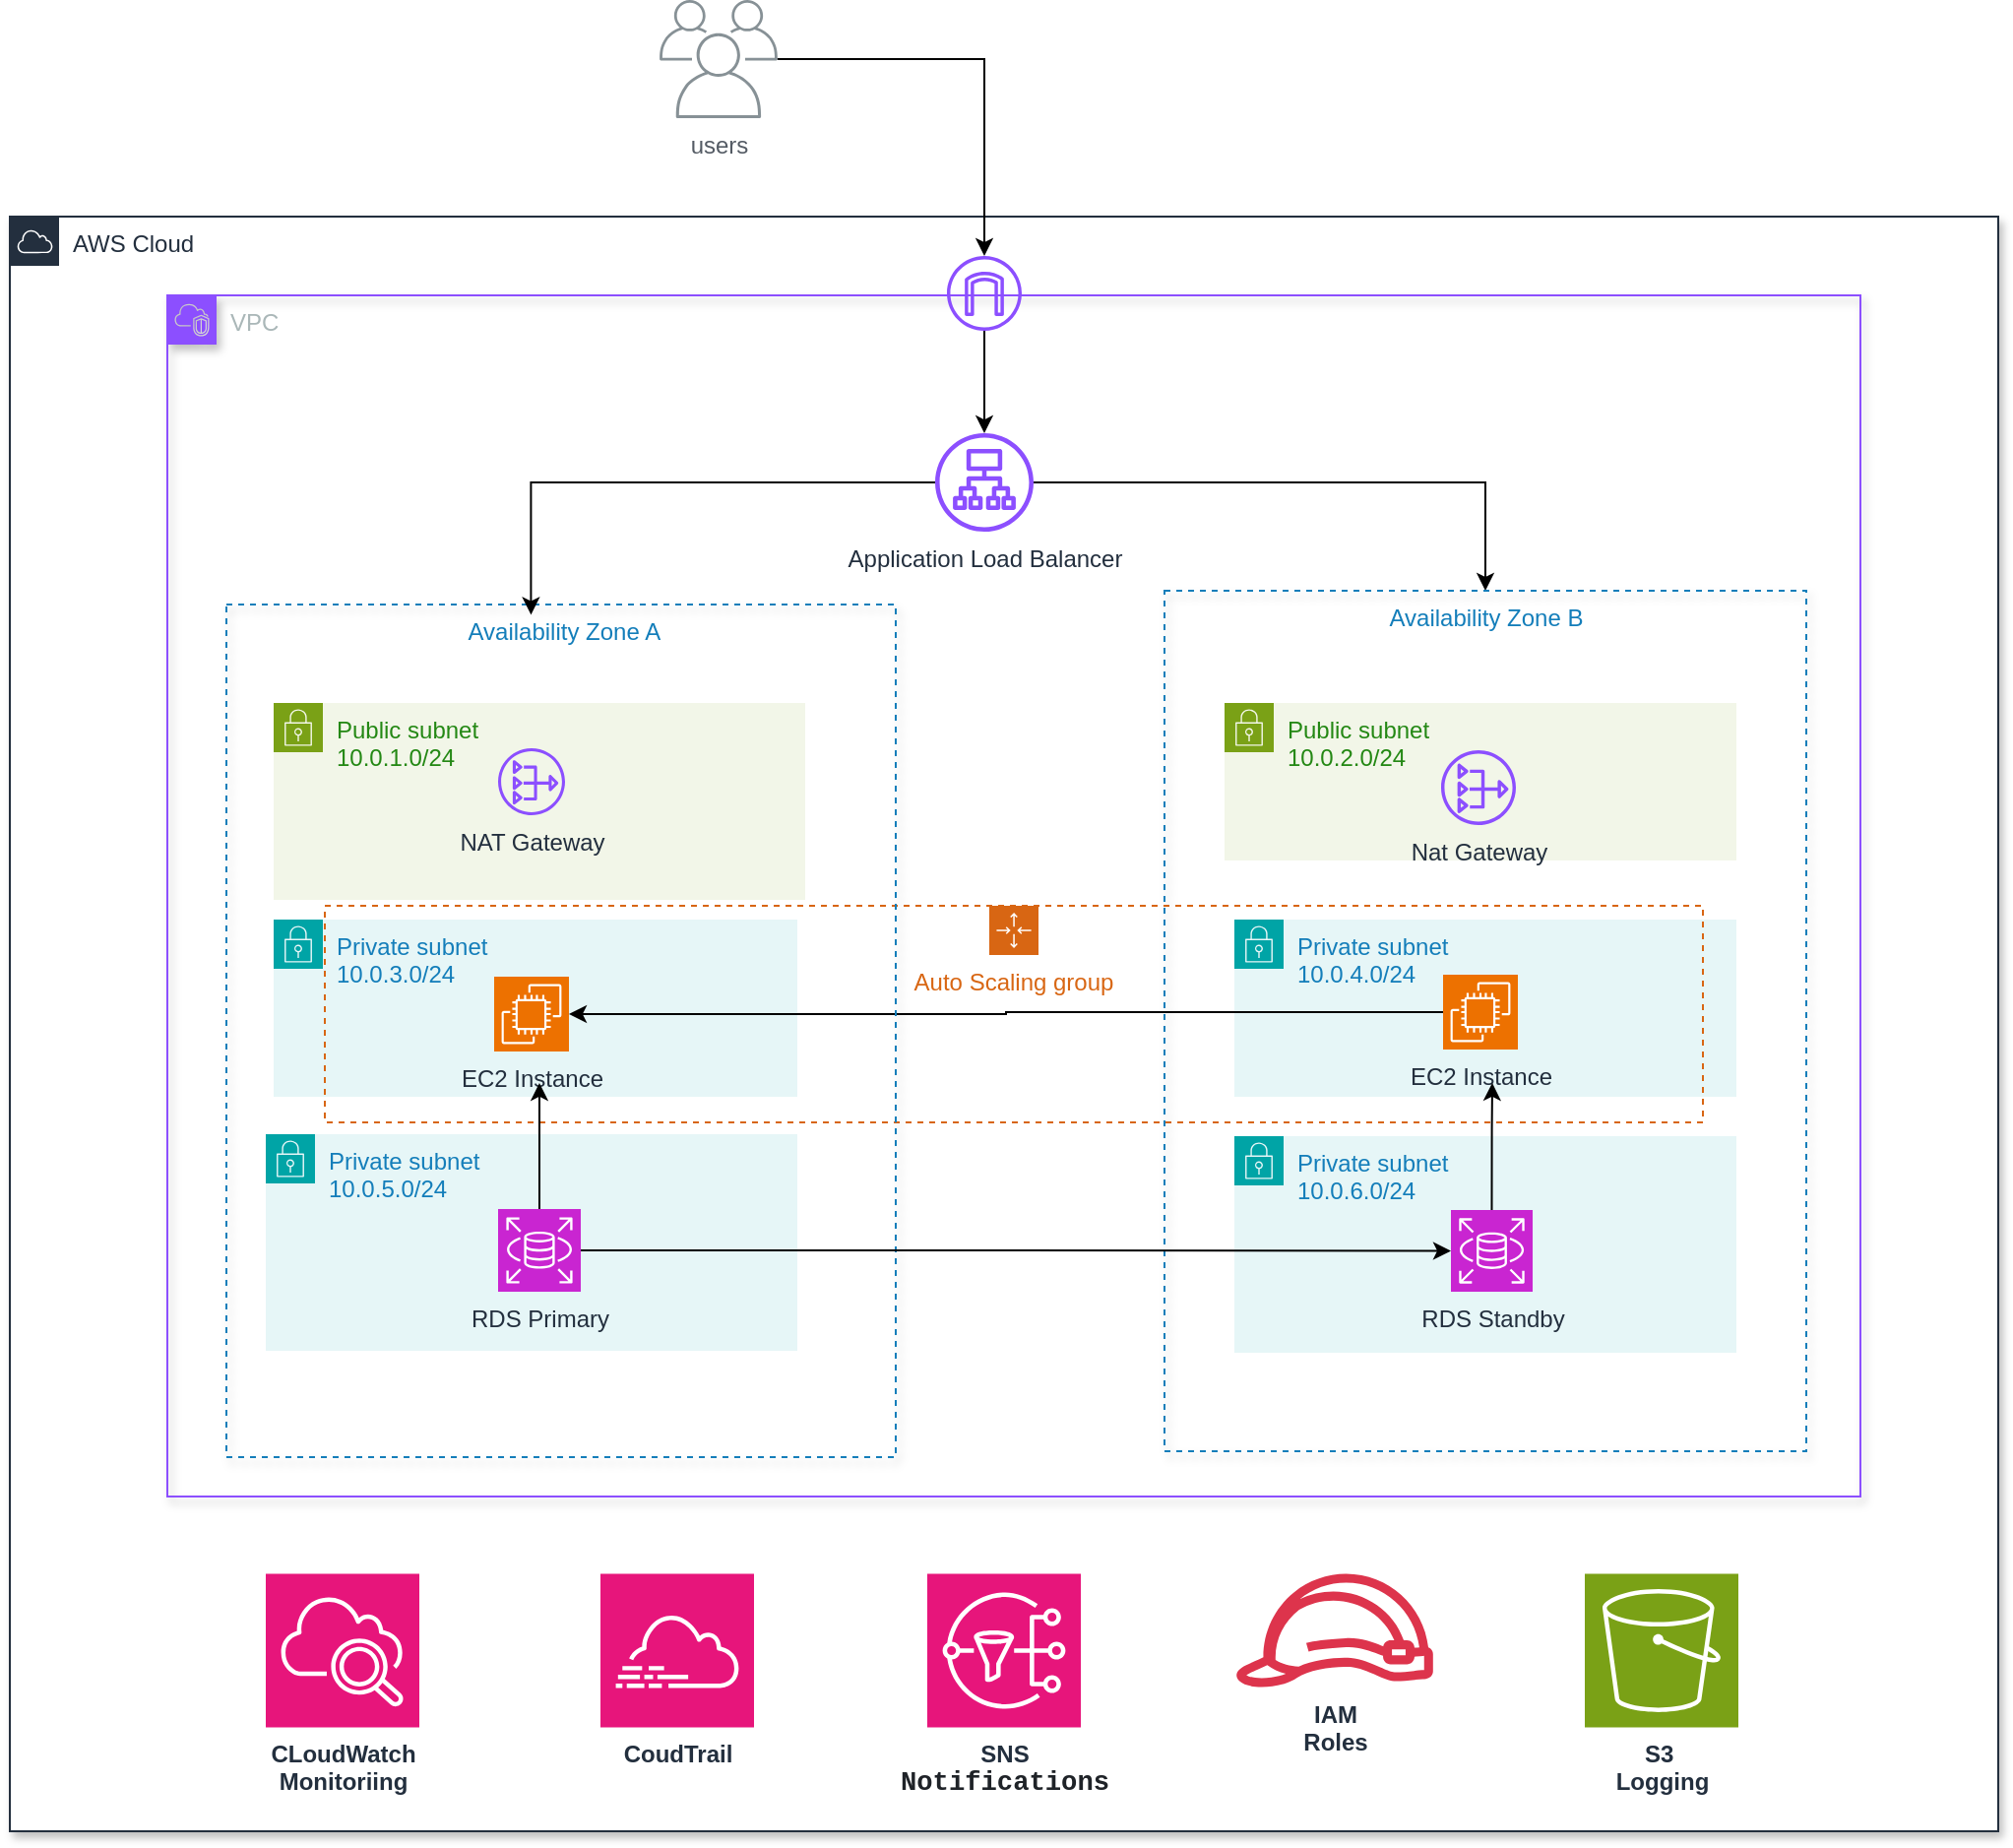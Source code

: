 <mxfile version="27.1.1">
  <diagram name="Page-1" id="-KCevvgW2zheTWnlfHDk">
    <mxGraphModel grid="1" page="1" gridSize="10" guides="1" tooltips="1" connect="1" arrows="1" fold="1" pageScale="1" pageWidth="827" pageHeight="1169" math="0" shadow="0">
      <root>
        <mxCell id="0" />
        <mxCell id="1" parent="0" />
        <mxCell id="x6VjxIdZaCnbt4Dg5KS--1" value="AWS Cloud" style="points=[[0,0],[0.25,0],[0.5,0],[0.75,0],[1,0],[1,0.25],[1,0.5],[1,0.75],[1,1],[0.75,1],[0.5,1],[0.25,1],[0,1],[0,0.75],[0,0.5],[0,0.25]];outlineConnect=0;gradientColor=none;html=1;whiteSpace=wrap;fontSize=12;fontStyle=0;container=1;pointerEvents=0;collapsible=0;recursiveResize=0;shape=mxgraph.aws4.group;grIcon=mxgraph.aws4.group_aws_cloud;strokeColor=#232F3E;fillColor=default;verticalAlign=top;align=left;spacingLeft=30;fontColor=#232F3E;dashed=0;shadow=1;" vertex="1" parent="1">
          <mxGeometry x="-290" y="160" width="1010" height="820" as="geometry" />
        </mxCell>
        <mxCell id="x6VjxIdZaCnbt4Dg5KS--19" value="&lt;b&gt;S3&amp;nbsp;&lt;/b&gt;&lt;div&gt;&lt;b&gt;Logging&lt;/b&gt;&lt;/div&gt;" style="sketch=0;points=[[0,0,0],[0.25,0,0],[0.5,0,0],[0.75,0,0],[1,0,0],[0,1,0],[0.25,1,0],[0.5,1,0],[0.75,1,0],[1,1,0],[0,0.25,0],[0,0.5,0],[0,0.75,0],[1,0.25,0],[1,0.5,0],[1,0.75,0]];outlineConnect=0;fontColor=#232F3E;fillColor=#7AA116;strokeColor=#ffffff;dashed=0;verticalLabelPosition=bottom;verticalAlign=top;align=center;html=1;fontSize=12;fontStyle=0;aspect=fixed;shape=mxgraph.aws4.resourceIcon;resIcon=mxgraph.aws4.s3;" vertex="1" parent="x6VjxIdZaCnbt4Dg5KS--1">
          <mxGeometry x="800" y="689.25" width="78" height="78" as="geometry" />
        </mxCell>
        <mxCell id="x6VjxIdZaCnbt4Dg5KS--21" value="&lt;b&gt;IAM&lt;/b&gt;&lt;div&gt;&lt;b&gt;Roles&lt;/b&gt;&lt;/div&gt;" style="sketch=0;outlineConnect=0;fontColor=#232F3E;gradientColor=none;fillColor=#DD344C;strokeColor=none;dashed=0;verticalLabelPosition=bottom;verticalAlign=top;align=center;html=1;fontSize=12;fontStyle=0;aspect=fixed;pointerEvents=1;shape=mxgraph.aws4.role;" vertex="1" parent="x6VjxIdZaCnbt4Dg5KS--1">
          <mxGeometry x="622" y="689.25" width="101.93" height="57.5" as="geometry" />
        </mxCell>
        <mxCell id="x6VjxIdZaCnbt4Dg5KS--23" value="&lt;b&gt;SNS&lt;/b&gt;&lt;div&gt;&lt;span style=&quot;background-color: transparent; font-family: ui-monospace, SFMono-Regular, &amp;quot;SF Mono&amp;quot;, Menlo, Consolas, &amp;quot;Liberation Mono&amp;quot;, monospace; font-size: 13.6px; color: rgb(31, 35, 40); text-align: start;&quot;&gt;&lt;b&gt;Notifications&lt;/b&gt;&lt;/span&gt;&lt;/div&gt;" style="sketch=0;points=[[0,0,0],[0.25,0,0],[0.5,0,0],[0.75,0,0],[1,0,0],[0,1,0],[0.25,1,0],[0.5,1,0],[0.75,1,0],[1,1,0],[0,0.25,0],[0,0.5,0],[0,0.75,0],[1,0.25,0],[1,0.5,0],[1,0.75,0]];outlineConnect=0;fontColor=#232F3E;fillColor=#E7157B;strokeColor=#ffffff;dashed=0;verticalLabelPosition=bottom;verticalAlign=top;align=center;html=1;fontSize=12;fontStyle=0;aspect=fixed;shape=mxgraph.aws4.resourceIcon;resIcon=mxgraph.aws4.sns;" vertex="1" parent="x6VjxIdZaCnbt4Dg5KS--1">
          <mxGeometry x="466" y="689.25" width="78" height="78" as="geometry" />
        </mxCell>
        <mxCell id="C-9y3YG87EkK6BEoo3oh-4" value="&lt;b&gt;CoudTrail&lt;/b&gt;" style="sketch=0;points=[[0,0,0],[0.25,0,0],[0.5,0,0],[0.75,0,0],[1,0,0],[0,1,0],[0.25,1,0],[0.5,1,0],[0.75,1,0],[1,1,0],[0,0.25,0],[0,0.5,0],[0,0.75,0],[1,0.25,0],[1,0.5,0],[1,0.75,0]];points=[[0,0,0],[0.25,0,0],[0.5,0,0],[0.75,0,0],[1,0,0],[0,1,0],[0.25,1,0],[0.5,1,0],[0.75,1,0],[1,1,0],[0,0.25,0],[0,0.5,0],[0,0.75,0],[1,0.25,0],[1,0.5,0],[1,0.75,0]];outlineConnect=0;fontColor=#232F3E;fillColor=#E7157B;strokeColor=#ffffff;dashed=0;verticalLabelPosition=bottom;verticalAlign=top;align=center;html=1;fontSize=12;fontStyle=0;aspect=fixed;shape=mxgraph.aws4.resourceIcon;resIcon=mxgraph.aws4.cloudtrail;" vertex="1" parent="x6VjxIdZaCnbt4Dg5KS--1">
          <mxGeometry x="300" y="689.25" width="78" height="78" as="geometry" />
        </mxCell>
        <mxCell id="x6VjxIdZaCnbt4Dg5KS--30" value="&lt;b&gt;CLoudWatch&lt;/b&gt;&lt;div&gt;&lt;b&gt;Monitoriing&lt;/b&gt;&lt;/div&gt;" style="sketch=0;points=[[0,0,0],[0.25,0,0],[0.5,0,0],[0.75,0,0],[1,0,0],[0,1,0],[0.25,1,0],[0.5,1,0],[0.75,1,0],[1,1,0],[0,0.25,0],[0,0.5,0],[0,0.75,0],[1,0.25,0],[1,0.5,0],[1,0.75,0]];points=[[0,0,0],[0.25,0,0],[0.5,0,0],[0.75,0,0],[1,0,0],[0,1,0],[0.25,1,0],[0.5,1,0],[0.75,1,0],[1,1,0],[0,0.25,0],[0,0.5,0],[0,0.75,0],[1,0.25,0],[1,0.5,0],[1,0.75,0]];outlineConnect=0;fontColor=#232F3E;fillColor=#E7157B;strokeColor=#ffffff;dashed=0;verticalLabelPosition=bottom;verticalAlign=top;align=center;html=1;fontSize=12;fontStyle=0;aspect=fixed;shape=mxgraph.aws4.resourceIcon;resIcon=mxgraph.aws4.cloudwatch_2;" vertex="1" parent="x6VjxIdZaCnbt4Dg5KS--1">
          <mxGeometry x="130" y="689.25" width="78" height="78" as="geometry" />
        </mxCell>
        <mxCell id="x6VjxIdZaCnbt4Dg5KS--2" value="VPC" style="points=[[0,0],[0.25,0],[0.5,0],[0.75,0],[1,0],[1,0.25],[1,0.5],[1,0.75],[1,1],[0.75,1],[0.5,1],[0.25,1],[0,1],[0,0.75],[0,0.5],[0,0.25]];outlineConnect=0;gradientColor=none;html=1;whiteSpace=wrap;fontSize=12;fontStyle=0;container=1;pointerEvents=0;collapsible=0;recursiveResize=0;shape=mxgraph.aws4.group;grIcon=mxgraph.aws4.group_vpc2;strokeColor=#8C4FFF;fillColor=none;verticalAlign=top;align=left;spacingLeft=30;fontColor=#AAB7B8;dashed=0;movable=1;resizable=1;rotatable=1;deletable=1;editable=1;locked=0;connectable=1;shadow=1;" vertex="1" parent="1">
          <mxGeometry x="-210" y="200" width="860" height="610" as="geometry" />
        </mxCell>
        <mxCell id="x6VjxIdZaCnbt4Dg5KS--6" value="Public subnet&lt;div&gt;10.0.2.0/24&lt;/div&gt;" style="points=[[0,0],[0.25,0],[0.5,0],[0.75,0],[1,0],[1,0.25],[1,0.5],[1,0.75],[1,1],[0.75,1],[0.5,1],[0.25,1],[0,1],[0,0.75],[0,0.5],[0,0.25]];outlineConnect=0;gradientColor=none;html=1;whiteSpace=wrap;fontSize=12;fontStyle=0;container=1;pointerEvents=0;collapsible=0;recursiveResize=0;shape=mxgraph.aws4.group;grIcon=mxgraph.aws4.group_security_group;grStroke=0;strokeColor=#7AA116;fillColor=#F2F6E8;verticalAlign=top;align=left;spacingLeft=30;fontColor=#248814;dashed=0;" vertex="1" parent="x6VjxIdZaCnbt4Dg5KS--2">
          <mxGeometry x="537" y="207" width="260" height="80" as="geometry" />
        </mxCell>
        <mxCell id="x6VjxIdZaCnbt4Dg5KS--9" value="Private subnet&lt;div&gt;10.0.4.0/24&lt;/div&gt;" style="points=[[0,0],[0.25,0],[0.5,0],[0.75,0],[1,0],[1,0.25],[1,0.5],[1,0.75],[1,1],[0.75,1],[0.5,1],[0.25,1],[0,1],[0,0.75],[0,0.5],[0,0.25]];outlineConnect=0;gradientColor=none;html=1;whiteSpace=wrap;fontSize=12;fontStyle=0;container=1;pointerEvents=0;collapsible=0;recursiveResize=0;shape=mxgraph.aws4.group;grIcon=mxgraph.aws4.group_security_group;grStroke=0;strokeColor=#00A4A6;fillColor=#E6F6F7;verticalAlign=top;align=left;spacingLeft=30;fontColor=#147EBA;dashed=0;" vertex="1" parent="x6VjxIdZaCnbt4Dg5KS--2">
          <mxGeometry x="542" y="317" width="255" height="90" as="geometry" />
        </mxCell>
        <mxCell id="x6VjxIdZaCnbt4Dg5KS--15" value="EC2 Instance" style="sketch=0;points=[[0,0,0],[0.25,0,0],[0.5,0,0],[0.75,0,0],[1,0,0],[0,1,0],[0.25,1,0],[0.5,1,0],[0.75,1,0],[1,1,0],[0,0.25,0],[0,0.5,0],[0,0.75,0],[1,0.25,0],[1,0.5,0],[1,0.75,0]];outlineConnect=0;fontColor=#232F3E;fillColor=#ED7100;strokeColor=#ffffff;dashed=0;verticalLabelPosition=bottom;verticalAlign=top;align=center;html=1;fontSize=12;fontStyle=0;aspect=fixed;shape=mxgraph.aws4.resourceIcon;resIcon=mxgraph.aws4.ec2;" vertex="1" parent="x6VjxIdZaCnbt4Dg5KS--9">
          <mxGeometry x="106" y="28" width="38" height="38" as="geometry" />
        </mxCell>
        <mxCell id="x6VjxIdZaCnbt4Dg5KS--11" value="Private subnet&lt;div&gt;10.0.6.0/24&lt;/div&gt;" style="points=[[0,0],[0.25,0],[0.5,0],[0.75,0],[1,0],[1,0.25],[1,0.5],[1,0.75],[1,1],[0.75,1],[0.5,1],[0.25,1],[0,1],[0,0.75],[0,0.5],[0,0.25]];outlineConnect=0;gradientColor=none;html=1;whiteSpace=wrap;fontSize=12;fontStyle=0;container=1;pointerEvents=0;collapsible=0;recursiveResize=0;shape=mxgraph.aws4.group;grIcon=mxgraph.aws4.group_security_group;grStroke=0;strokeColor=#00A4A6;fillColor=#E6F6F7;verticalAlign=top;align=left;spacingLeft=30;fontColor=#147EBA;dashed=0;movable=1;resizable=1;rotatable=1;deletable=1;editable=1;locked=0;connectable=1;" vertex="1" parent="x6VjxIdZaCnbt4Dg5KS--2">
          <mxGeometry x="542" y="427" width="255" height="110" as="geometry" />
        </mxCell>
        <mxCell id="x6VjxIdZaCnbt4Dg5KS--13" value="&lt;div&gt;RDS Standby&lt;/div&gt;&lt;div&gt;&lt;br&gt;&lt;/div&gt;" style="sketch=0;points=[[0,0,0],[0.25,0,0],[0.5,0,0],[0.75,0,0],[1,0,0],[0,1,0],[0.25,1,0],[0.5,1,0],[0.75,1,0],[1,1,0],[0,0.25,0],[0,0.5,0],[0,0.75,0],[1,0.25,0],[1,0.5,0],[1,0.75,0]];outlineConnect=0;fontColor=#232F3E;fillColor=#C925D1;strokeColor=#ffffff;dashed=0;verticalLabelPosition=bottom;verticalAlign=top;align=center;html=1;fontSize=12;fontStyle=0;aspect=fixed;shape=mxgraph.aws4.resourceIcon;resIcon=mxgraph.aws4.rds;movable=1;resizable=1;rotatable=1;deletable=1;editable=1;locked=0;connectable=1;" vertex="1" parent="x6VjxIdZaCnbt4Dg5KS--11">
          <mxGeometry x="110" y="37.5" width="41.5" height="41.5" as="geometry" />
        </mxCell>
        <mxCell id="x6VjxIdZaCnbt4Dg5KS--14" value="Nat Gateway" style="sketch=0;outlineConnect=0;fontColor=#232F3E;gradientColor=none;fillColor=#8C4FFF;strokeColor=none;dashed=0;verticalLabelPosition=bottom;verticalAlign=top;align=center;html=1;fontSize=12;fontStyle=0;aspect=fixed;pointerEvents=1;shape=mxgraph.aws4.nat_gateway;movable=1;resizable=1;rotatable=1;deletable=1;editable=1;locked=0;connectable=1;" vertex="1" parent="x6VjxIdZaCnbt4Dg5KS--11">
          <mxGeometry x="105" y="-196" width="38" height="38" as="geometry" />
        </mxCell>
        <mxCell id="C-9y3YG87EkK6BEoo3oh-16" style="edgeStyle=orthogonalEdgeStyle;rounded=0;orthogonalLoop=1;jettySize=auto;html=1;entryX=0.5;entryY=0;entryDx=0;entryDy=0;" edge="1" parent="x6VjxIdZaCnbt4Dg5KS--2" source="x6VjxIdZaCnbt4Dg5KS--20" target="x6VjxIdZaCnbt4Dg5KS--12">
          <mxGeometry relative="1" as="geometry" />
        </mxCell>
        <mxCell id="x6VjxIdZaCnbt4Dg5KS--20" value="Application Load Balancer" style="sketch=0;outlineConnect=0;fontColor=#232F3E;gradientColor=none;fillColor=#8C4FFF;strokeColor=none;dashed=0;verticalLabelPosition=bottom;verticalAlign=top;align=center;html=1;fontSize=12;fontStyle=0;aspect=fixed;pointerEvents=1;shape=mxgraph.aws4.application_load_balancer;" vertex="1" parent="x6VjxIdZaCnbt4Dg5KS--2">
          <mxGeometry x="390" y="70" width="50" height="50" as="geometry" />
        </mxCell>
        <mxCell id="x6VjxIdZaCnbt4Dg5KS--4" value="Public subnet&amp;nbsp;&lt;div&gt;10.0.1.0/24&lt;/div&gt;" style="points=[[0,0],[0.25,0],[0.5,0],[0.75,0],[1,0],[1,0.25],[1,0.5],[1,0.75],[1,1],[0.75,1],[0.5,1],[0.25,1],[0,1],[0,0.75],[0,0.5],[0,0.25]];outlineConnect=0;gradientColor=none;html=1;whiteSpace=wrap;fontSize=12;fontStyle=0;container=1;pointerEvents=0;collapsible=0;recursiveResize=0;shape=mxgraph.aws4.group;grIcon=mxgraph.aws4.group_security_group;grStroke=0;strokeColor=#7AA116;fillColor=#F2F6E8;verticalAlign=top;align=left;spacingLeft=30;fontColor=#248814;dashed=0;" vertex="1" parent="x6VjxIdZaCnbt4Dg5KS--2">
          <mxGeometry x="54" y="207" width="270" height="100" as="geometry" />
        </mxCell>
        <mxCell id="x6VjxIdZaCnbt4Dg5KS--5" value="NAT Gateway" style="sketch=0;outlineConnect=0;fontColor=#232F3E;gradientColor=none;fillColor=#8C4FFF;strokeColor=none;dashed=0;verticalLabelPosition=bottom;verticalAlign=top;align=center;html=1;fontSize=12;fontStyle=0;aspect=fixed;pointerEvents=1;shape=mxgraph.aws4.nat_gateway;" vertex="1" parent="x6VjxIdZaCnbt4Dg5KS--4">
          <mxGeometry x="114" y="23" width="34" height="34" as="geometry" />
        </mxCell>
        <mxCell id="x6VjxIdZaCnbt4Dg5KS--7" value="Private subnet&lt;div&gt;10.0.3.0/24&lt;/div&gt;" style="points=[[0,0],[0.25,0],[0.5,0],[0.75,0],[1,0],[1,0.25],[1,0.5],[1,0.75],[1,1],[0.75,1],[0.5,1],[0.25,1],[0,1],[0,0.75],[0,0.5],[0,0.25]];outlineConnect=0;gradientColor=none;html=1;whiteSpace=wrap;fontSize=12;fontStyle=0;container=1;pointerEvents=0;collapsible=0;recursiveResize=0;shape=mxgraph.aws4.group;grIcon=mxgraph.aws4.group_security_group;grStroke=0;strokeColor=#00A4A6;fillColor=#E6F6F7;verticalAlign=top;align=left;spacingLeft=30;fontColor=#147EBA;dashed=0;" vertex="1" parent="x6VjxIdZaCnbt4Dg5KS--2">
          <mxGeometry x="54" y="317" width="266" height="90" as="geometry" />
        </mxCell>
        <mxCell id="x6VjxIdZaCnbt4Dg5KS--8" value="EC2 Instance" style="sketch=0;points=[[0,0,0],[0.25,0,0],[0.5,0,0],[0.75,0,0],[1,0,0],[0,1,0],[0.25,1,0],[0.5,1,0],[0.75,1,0],[1,1,0],[0,0.25,0],[0,0.5,0],[0,0.75,0],[1,0.25,0],[1,0.5,0],[1,0.75,0]];outlineConnect=0;fontColor=#232F3E;fillColor=#ED7100;strokeColor=#ffffff;dashed=0;verticalLabelPosition=bottom;verticalAlign=top;align=center;html=1;fontSize=12;fontStyle=0;aspect=fixed;shape=mxgraph.aws4.resourceIcon;resIcon=mxgraph.aws4.ec2;" vertex="1" parent="x6VjxIdZaCnbt4Dg5KS--7">
          <mxGeometry x="112" y="29" width="38" height="38" as="geometry" />
        </mxCell>
        <mxCell id="C-9y3YG87EkK6BEoo3oh-3" value="Auto Scaling group" style="points=[[0,0],[0.25,0],[0.5,0],[0.75,0],[1,0],[1,0.25],[1,0.5],[1,0.75],[1,1],[0.75,1],[0.5,1],[0.25,1],[0,1],[0,0.75],[0,0.5],[0,0.25]];outlineConnect=0;gradientColor=none;html=1;whiteSpace=wrap;fontSize=12;fontStyle=0;container=1;pointerEvents=0;collapsible=0;recursiveResize=0;shape=mxgraph.aws4.groupCenter;grIcon=mxgraph.aws4.group_auto_scaling_group;grStroke=1;strokeColor=#D86613;fillColor=none;verticalAlign=top;align=center;fontColor=#D86613;dashed=1;spacingTop=25;" vertex="1" parent="x6VjxIdZaCnbt4Dg5KS--2">
          <mxGeometry x="80" y="310" width="700" height="110" as="geometry" />
        </mxCell>
        <mxCell id="C-9y3YG87EkK6BEoo3oh-7" style="edgeStyle=orthogonalEdgeStyle;rounded=0;orthogonalLoop=1;jettySize=auto;html=1;exitX=0.5;exitY=0;exitDx=0;exitDy=0;exitPerimeter=0;entryX=0.658;entryY=1.447;entryDx=0;entryDy=0;entryPerimeter=0;" edge="1" parent="x6VjxIdZaCnbt4Dg5KS--2" source="x6VjxIdZaCnbt4Dg5KS--13" target="x6VjxIdZaCnbt4Dg5KS--15">
          <mxGeometry relative="1" as="geometry" />
        </mxCell>
        <mxCell id="C-9y3YG87EkK6BEoo3oh-11" style="edgeStyle=orthogonalEdgeStyle;rounded=0;orthogonalLoop=1;jettySize=auto;html=1;" edge="1" parent="x6VjxIdZaCnbt4Dg5KS--2" source="C-9y3YG87EkK6BEoo3oh-1" target="x6VjxIdZaCnbt4Dg5KS--20">
          <mxGeometry relative="1" as="geometry" />
        </mxCell>
        <mxCell id="C-9y3YG87EkK6BEoo3oh-1" value="" style="sketch=0;outlineConnect=0;fontColor=#232F3E;gradientColor=none;fillColor=#8C4FFF;strokeColor=none;dashed=0;verticalLabelPosition=bottom;verticalAlign=top;align=center;html=1;fontSize=12;fontStyle=0;aspect=fixed;pointerEvents=1;shape=mxgraph.aws4.internet_gateway;" vertex="1" parent="x6VjxIdZaCnbt4Dg5KS--2">
          <mxGeometry x="396" y="-20" width="38" height="38" as="geometry" />
        </mxCell>
        <mxCell id="C-9y3YG87EkK6BEoo3oh-12" style="edgeStyle=orthogonalEdgeStyle;rounded=0;orthogonalLoop=1;jettySize=auto;html=1;exitX=0;exitY=0.5;exitDx=0;exitDy=0;exitPerimeter=0;" edge="1" parent="x6VjxIdZaCnbt4Dg5KS--2" source="x6VjxIdZaCnbt4Dg5KS--15" target="x6VjxIdZaCnbt4Dg5KS--8">
          <mxGeometry relative="1" as="geometry" />
        </mxCell>
        <mxCell id="x6VjxIdZaCnbt4Dg5KS--12" value="Availability Zone B" style="fillColor=none;strokeColor=#147EBA;dashed=1;verticalAlign=top;fontStyle=0;fontColor=#147EBA;whiteSpace=wrap;html=1;movable=1;resizable=1;rotatable=1;deletable=1;editable=1;locked=0;connectable=1;shadow=1;" vertex="1" parent="x6VjxIdZaCnbt4Dg5KS--2">
          <mxGeometry x="506.5" y="150" width="326" height="437" as="geometry" />
        </mxCell>
        <mxCell id="x6VjxIdZaCnbt4Dg5KS--3" value="&amp;nbsp;Availability Zone A" style="fillColor=none;strokeColor=#147EBA;dashed=1;verticalAlign=top;fontStyle=0;fontColor=#147EBA;whiteSpace=wrap;html=1;shadow=1;" vertex="1" parent="x6VjxIdZaCnbt4Dg5KS--2">
          <mxGeometry x="30" y="157" width="340" height="433" as="geometry" />
        </mxCell>
        <mxCell id="C-9y3YG87EkK6BEoo3oh-15" style="edgeStyle=orthogonalEdgeStyle;rounded=0;orthogonalLoop=1;jettySize=auto;html=1;entryX=0.455;entryY=0.012;entryDx=0;entryDy=0;entryPerimeter=0;" edge="1" parent="x6VjxIdZaCnbt4Dg5KS--2" source="x6VjxIdZaCnbt4Dg5KS--20" target="x6VjxIdZaCnbt4Dg5KS--3">
          <mxGeometry relative="1" as="geometry" />
        </mxCell>
        <mxCell id="x6VjxIdZaCnbt4Dg5KS--17" value="users" style="sketch=0;outlineConnect=0;gradientColor=none;fontColor=#545B64;strokeColor=none;fillColor=#879196;dashed=0;verticalLabelPosition=bottom;verticalAlign=top;align=center;html=1;fontSize=12;fontStyle=0;aspect=fixed;shape=mxgraph.aws4.illustration_users;pointerEvents=1" vertex="1" parent="1">
          <mxGeometry x="40" y="50" width="60" height="60" as="geometry" />
        </mxCell>
        <mxCell id="C-9y3YG87EkK6BEoo3oh-2" value="" style="edgeStyle=orthogonalEdgeStyle;rounded=0;orthogonalLoop=1;jettySize=auto;html=1;" edge="1" parent="1" source="x6VjxIdZaCnbt4Dg5KS--17" target="C-9y3YG87EkK6BEoo3oh-1">
          <mxGeometry relative="1" as="geometry">
            <mxPoint x="-140" y="180" as="sourcePoint" />
            <mxPoint x="155" y="316" as="targetPoint" />
          </mxGeometry>
        </mxCell>
        <mxCell id="x6VjxIdZaCnbt4Dg5KS--10" value="Private subnet&lt;div&gt;10.0.5.0/24&lt;/div&gt;" style="points=[[0,0],[0.25,0],[0.5,0],[0.75,0],[1,0],[1,0.25],[1,0.5],[1,0.75],[1,1],[0.75,1],[0.5,1],[0.25,1],[0,1],[0,0.75],[0,0.5],[0,0.25]];outlineConnect=0;gradientColor=none;html=1;whiteSpace=wrap;fontSize=12;fontStyle=0;container=1;pointerEvents=0;collapsible=0;recursiveResize=0;shape=mxgraph.aws4.group;grIcon=mxgraph.aws4.group_security_group;grStroke=0;strokeColor=#00A4A6;fillColor=#E6F6F7;verticalAlign=top;align=left;spacingLeft=30;fontColor=#147EBA;dashed=0;" vertex="1" parent="1">
          <mxGeometry x="-160" y="626" width="270" height="110" as="geometry" />
        </mxCell>
        <mxCell id="x6VjxIdZaCnbt4Dg5KS--16" value="RDS Primary" style="sketch=0;points=[[0,0,0],[0.25,0,0],[0.5,0,0],[0.75,0,0],[1,0,0],[0,1,0],[0.25,1,0],[0.5,1,0],[0.75,1,0],[1,1,0],[0,0.25,0],[0,0.5,0],[0,0.75,0],[1,0.25,0],[1,0.5,0],[1,0.75,0]];outlineConnect=0;fontColor=#232F3E;fillColor=#C925D1;strokeColor=#ffffff;dashed=0;verticalLabelPosition=bottom;verticalAlign=top;align=center;html=1;fontSize=12;fontStyle=0;aspect=fixed;shape=mxgraph.aws4.resourceIcon;resIcon=mxgraph.aws4.rds;" vertex="1" parent="x6VjxIdZaCnbt4Dg5KS--10">
          <mxGeometry x="118" y="38" width="42" height="42" as="geometry" />
        </mxCell>
        <mxCell id="C-9y3YG87EkK6BEoo3oh-6" style="edgeStyle=orthogonalEdgeStyle;rounded=0;orthogonalLoop=1;jettySize=auto;html=1;exitX=1;exitY=0.5;exitDx=0;exitDy=0;exitPerimeter=0;entryX=0;entryY=0.5;entryDx=0;entryDy=0;entryPerimeter=0;" edge="1" parent="1" source="x6VjxIdZaCnbt4Dg5KS--16" target="x6VjxIdZaCnbt4Dg5KS--13">
          <mxGeometry relative="1" as="geometry" />
        </mxCell>
        <mxCell id="C-9y3YG87EkK6BEoo3oh-9" style="edgeStyle=orthogonalEdgeStyle;rounded=0;orthogonalLoop=1;jettySize=auto;html=1;exitX=0.5;exitY=0;exitDx=0;exitDy=0;exitPerimeter=0;entryX=0.605;entryY=1.421;entryDx=0;entryDy=0;entryPerimeter=0;" edge="1" parent="1" source="x6VjxIdZaCnbt4Dg5KS--16" target="x6VjxIdZaCnbt4Dg5KS--8">
          <mxGeometry relative="1" as="geometry" />
        </mxCell>
      </root>
    </mxGraphModel>
  </diagram>
</mxfile>
